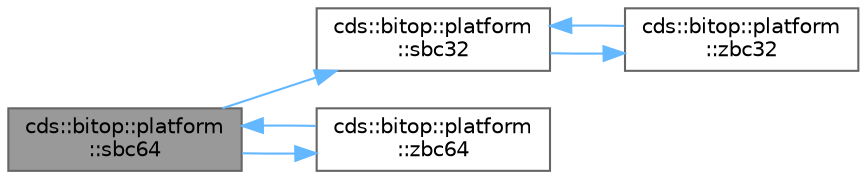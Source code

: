 digraph "cds::bitop::platform::sbc64"
{
 // LATEX_PDF_SIZE
  bgcolor="transparent";
  edge [fontname=Helvetica,fontsize=10,labelfontname=Helvetica,labelfontsize=10];
  node [fontname=Helvetica,fontsize=10,shape=box,height=0.2,width=0.4];
  rankdir="LR";
  Node1 [id="Node000001",label="cds::bitop::platform\l::sbc64",height=0.2,width=0.4,color="gray40", fillcolor="grey60", style="filled", fontcolor="black",tooltip=" "];
  Node1 -> Node2 [id="edge1_Node000001_Node000002",color="steelblue1",style="solid",tooltip=" "];
  Node2 [id="Node000002",label="cds::bitop::platform\l::sbc32",height=0.2,width=0.4,color="grey40", fillcolor="white", style="filled",URL="$namespacecds_1_1bitop_1_1platform.html#aa2704113b227ef009cbe8687495d8941",tooltip=" "];
  Node2 -> Node3 [id="edge2_Node000002_Node000003",color="steelblue1",style="solid",tooltip=" "];
  Node3 [id="Node000003",label="cds::bitop::platform\l::zbc32",height=0.2,width=0.4,color="grey40", fillcolor="white", style="filled",URL="$namespacecds_1_1bitop_1_1platform.html#a64b624dd89bb8801b5a041552107961a",tooltip=" "];
  Node3 -> Node2 [id="edge3_Node000003_Node000002",color="steelblue1",style="solid",tooltip=" "];
  Node1 -> Node4 [id="edge4_Node000001_Node000004",color="steelblue1",style="solid",tooltip=" "];
  Node4 [id="Node000004",label="cds::bitop::platform\l::zbc64",height=0.2,width=0.4,color="grey40", fillcolor="white", style="filled",URL="$namespacecds_1_1bitop_1_1platform.html#a6a5e5d840ce8340089c694cb1efa129a",tooltip=" "];
  Node4 -> Node1 [id="edge5_Node000004_Node000001",color="steelblue1",style="solid",tooltip=" "];
}
